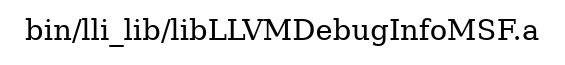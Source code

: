 digraph "bin/lli_lib/libLLVMDebugInfoMSF.a" {
	label="bin/lli_lib/libLLVMDebugInfoMSF.a";
	rankdir=LR;

}
